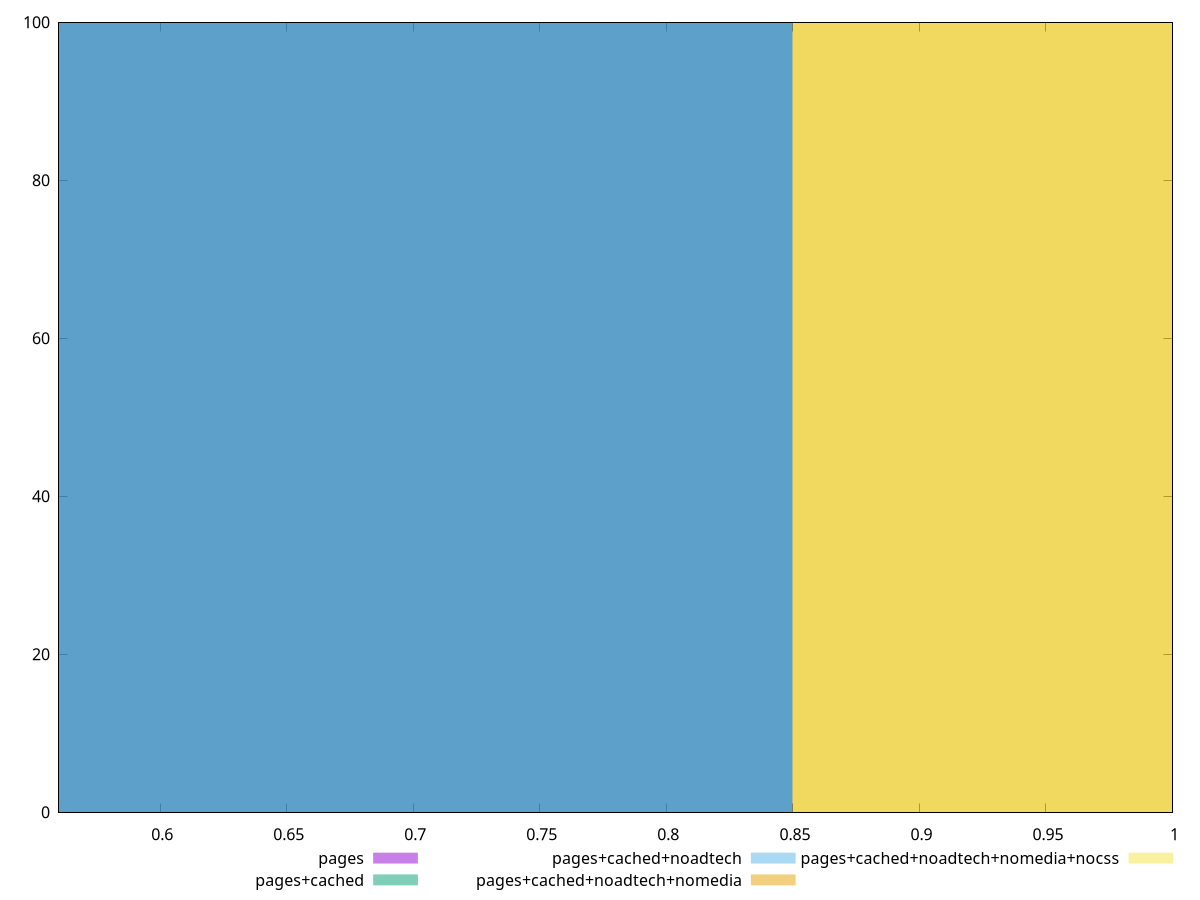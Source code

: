 reset

$pages <<EOF
0.6798869378344884 100
EOF

$pagesCached <<EOF
0.6798869378344884 100
EOF

$pagesCachedNoadtech <<EOF
0.6798869378344884 100
EOF

$pagesCachedNoadtechNomedia <<EOF
1.0198304067517325 100
EOF

$pagesCachedNoadtechNomediaNocss <<EOF
1.0198304067517325 100
EOF

set key outside below
set boxwidth 0.3399434689172442
set xrange [0.56:1]
set yrange [0:100]
set trange [0:100]
set style fill transparent solid 0.5 noborder
set terminal svg size 640, 530 enhanced background rgb 'white'
set output "report_00018_2021-02-10T15-25-16.877Z/uses-webp-images/comparison/histogram/all_score.svg"

plot $pages title "pages" with boxes, \
     $pagesCached title "pages+cached" with boxes, \
     $pagesCachedNoadtech title "pages+cached+noadtech" with boxes, \
     $pagesCachedNoadtechNomedia title "pages+cached+noadtech+nomedia" with boxes, \
     $pagesCachedNoadtechNomediaNocss title "pages+cached+noadtech+nomedia+nocss" with boxes

reset
